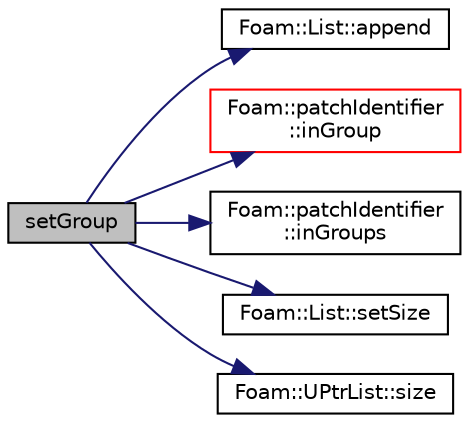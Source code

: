 digraph "setGroup"
{
  bgcolor="transparent";
  edge [fontname="Helvetica",fontsize="10",labelfontname="Helvetica",labelfontsize="10"];
  node [fontname="Helvetica",fontsize="10",shape=record];
  rankdir="LR";
  Node4173 [label="setGroup",height=0.2,width=0.4,color="black", fillcolor="grey75", style="filled", fontcolor="black"];
  Node4173 -> Node4174 [color="midnightblue",fontsize="10",style="solid",fontname="Helvetica"];
  Node4174 [label="Foam::List::append",height=0.2,width=0.4,color="black",URL="$a26833.html#a399dd2bf0d9a32016717dc90126f016b",tooltip="Append an element at the end of the list. "];
  Node4173 -> Node4175 [color="midnightblue",fontsize="10",style="solid",fontname="Helvetica"];
  Node4175 [label="Foam::patchIdentifier\l::inGroup",height=0.2,width=0.4,color="red",URL="$a28273.html#a506d19e04fd2850c1b933d0803500290",tooltip="Test if in group. "];
  Node4173 -> Node4177 [color="midnightblue",fontsize="10",style="solid",fontname="Helvetica"];
  Node4177 [label="Foam::patchIdentifier\l::inGroups",height=0.2,width=0.4,color="black",URL="$a28273.html#a782b9e7028f92fa945b243b84a959d79",tooltip="Return the optional groups patch belongs to. "];
  Node4173 -> Node4178 [color="midnightblue",fontsize="10",style="solid",fontname="Helvetica"];
  Node4178 [label="Foam::List::setSize",height=0.2,width=0.4,color="black",URL="$a26833.html#aedb985ffeaf1bdbfeccc2a8730405703",tooltip="Reset size of List. "];
  Node4173 -> Node4179 [color="midnightblue",fontsize="10",style="solid",fontname="Helvetica"];
  Node4179 [label="Foam::UPtrList::size",height=0.2,width=0.4,color="black",URL="$a27101.html#a47b3bf30da1eb3ab8076b5fbe00e0494",tooltip="Return the number of elements in the UPtrList. "];
}
